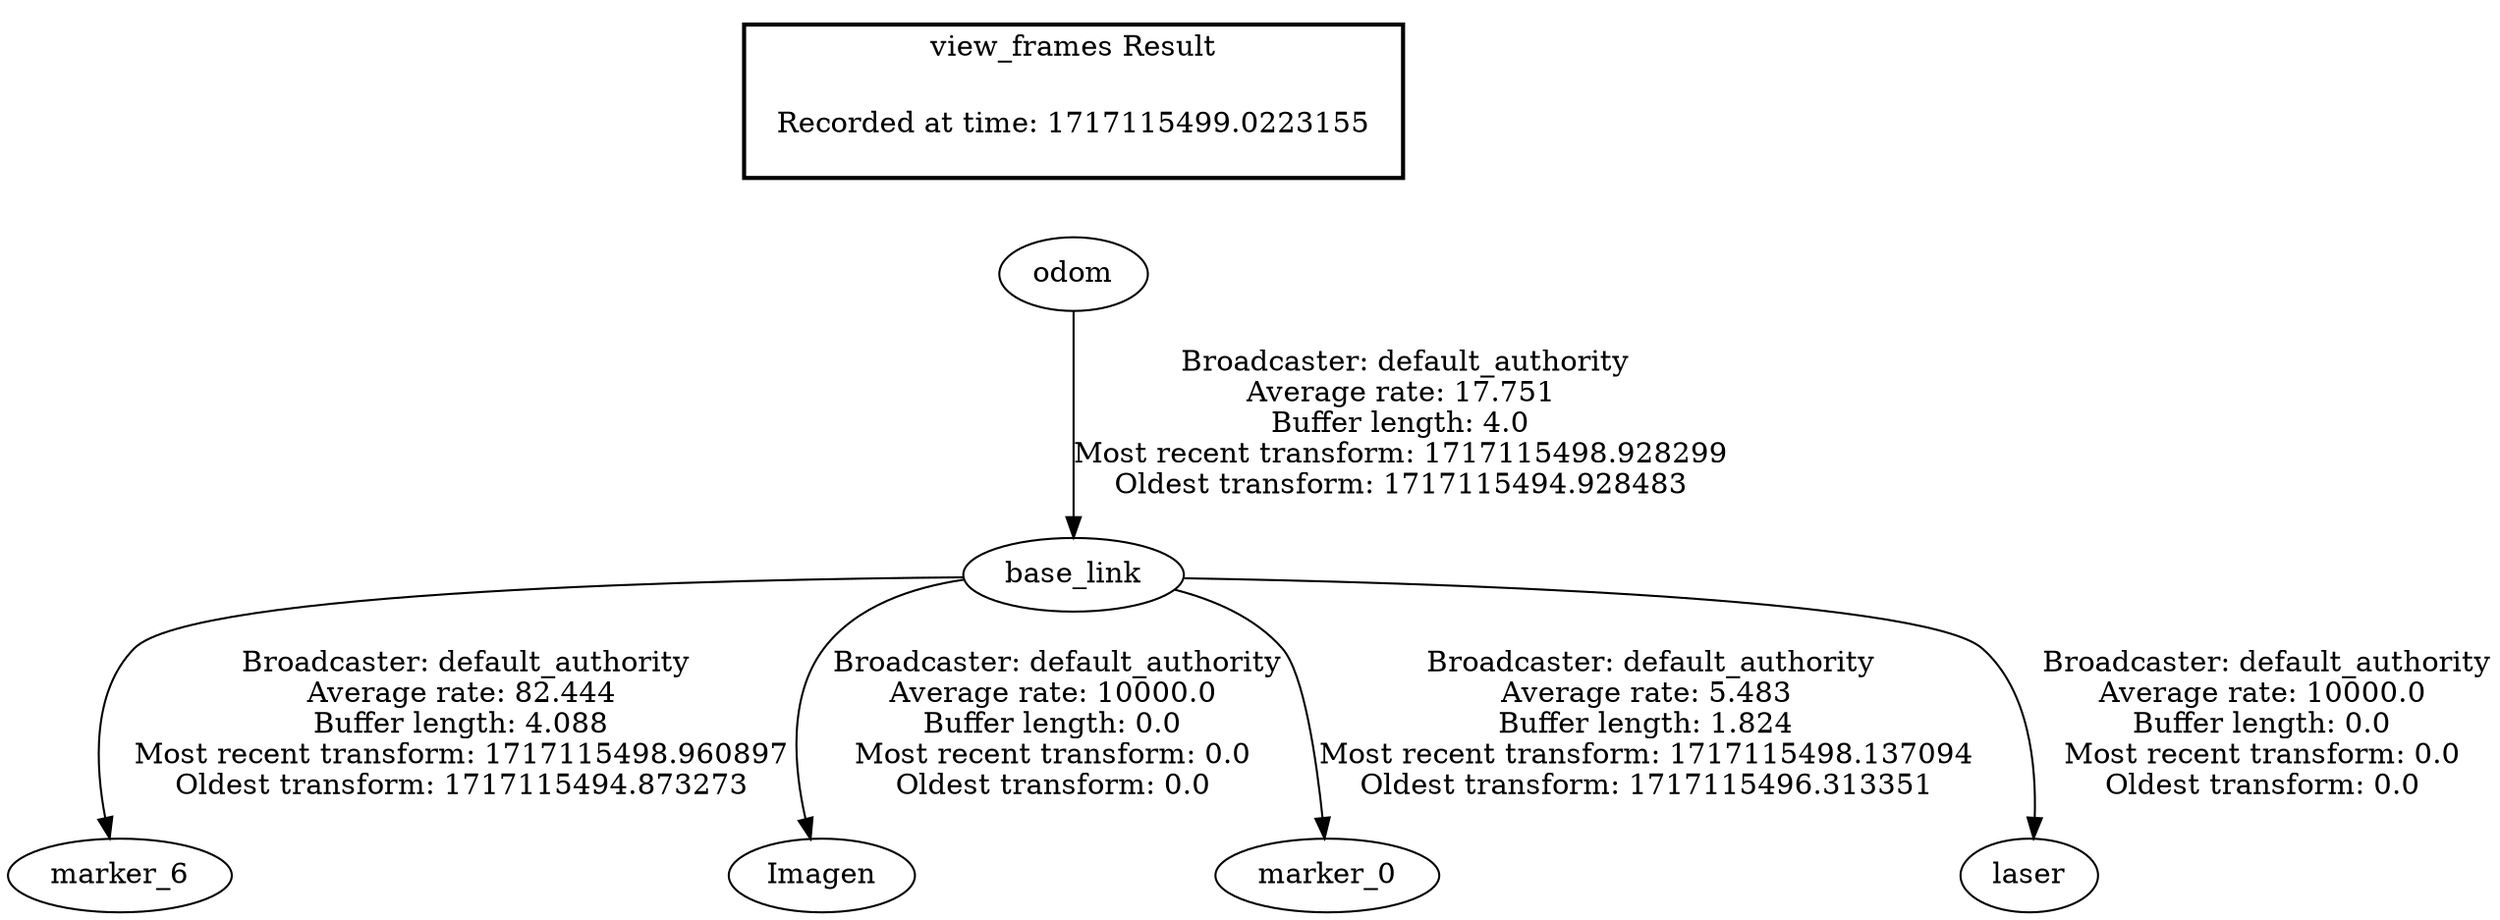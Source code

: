 digraph G {
"base_link" -> "marker_6"[label=" Broadcaster: default_authority\nAverage rate: 82.444\nBuffer length: 4.088\nMost recent transform: 1717115498.960897\nOldest transform: 1717115494.873273\n"];
"odom" -> "base_link"[label=" Broadcaster: default_authority\nAverage rate: 17.751\nBuffer length: 4.0\nMost recent transform: 1717115498.928299\nOldest transform: 1717115494.928483\n"];
"base_link" -> "Imagen"[label=" Broadcaster: default_authority\nAverage rate: 10000.0\nBuffer length: 0.0\nMost recent transform: 0.0\nOldest transform: 0.0\n"];
"base_link" -> "marker_0"[label=" Broadcaster: default_authority\nAverage rate: 5.483\nBuffer length: 1.824\nMost recent transform: 1717115498.137094\nOldest transform: 1717115496.313351\n"];
"base_link" -> "laser"[label=" Broadcaster: default_authority\nAverage rate: 10000.0\nBuffer length: 0.0\nMost recent transform: 0.0\nOldest transform: 0.0\n"];
edge [style=invis];
 subgraph cluster_legend { style=bold; color=black; label ="view_frames Result";
"Recorded at time: 1717115499.0223155"[ shape=plaintext ] ;
}->"odom";
}